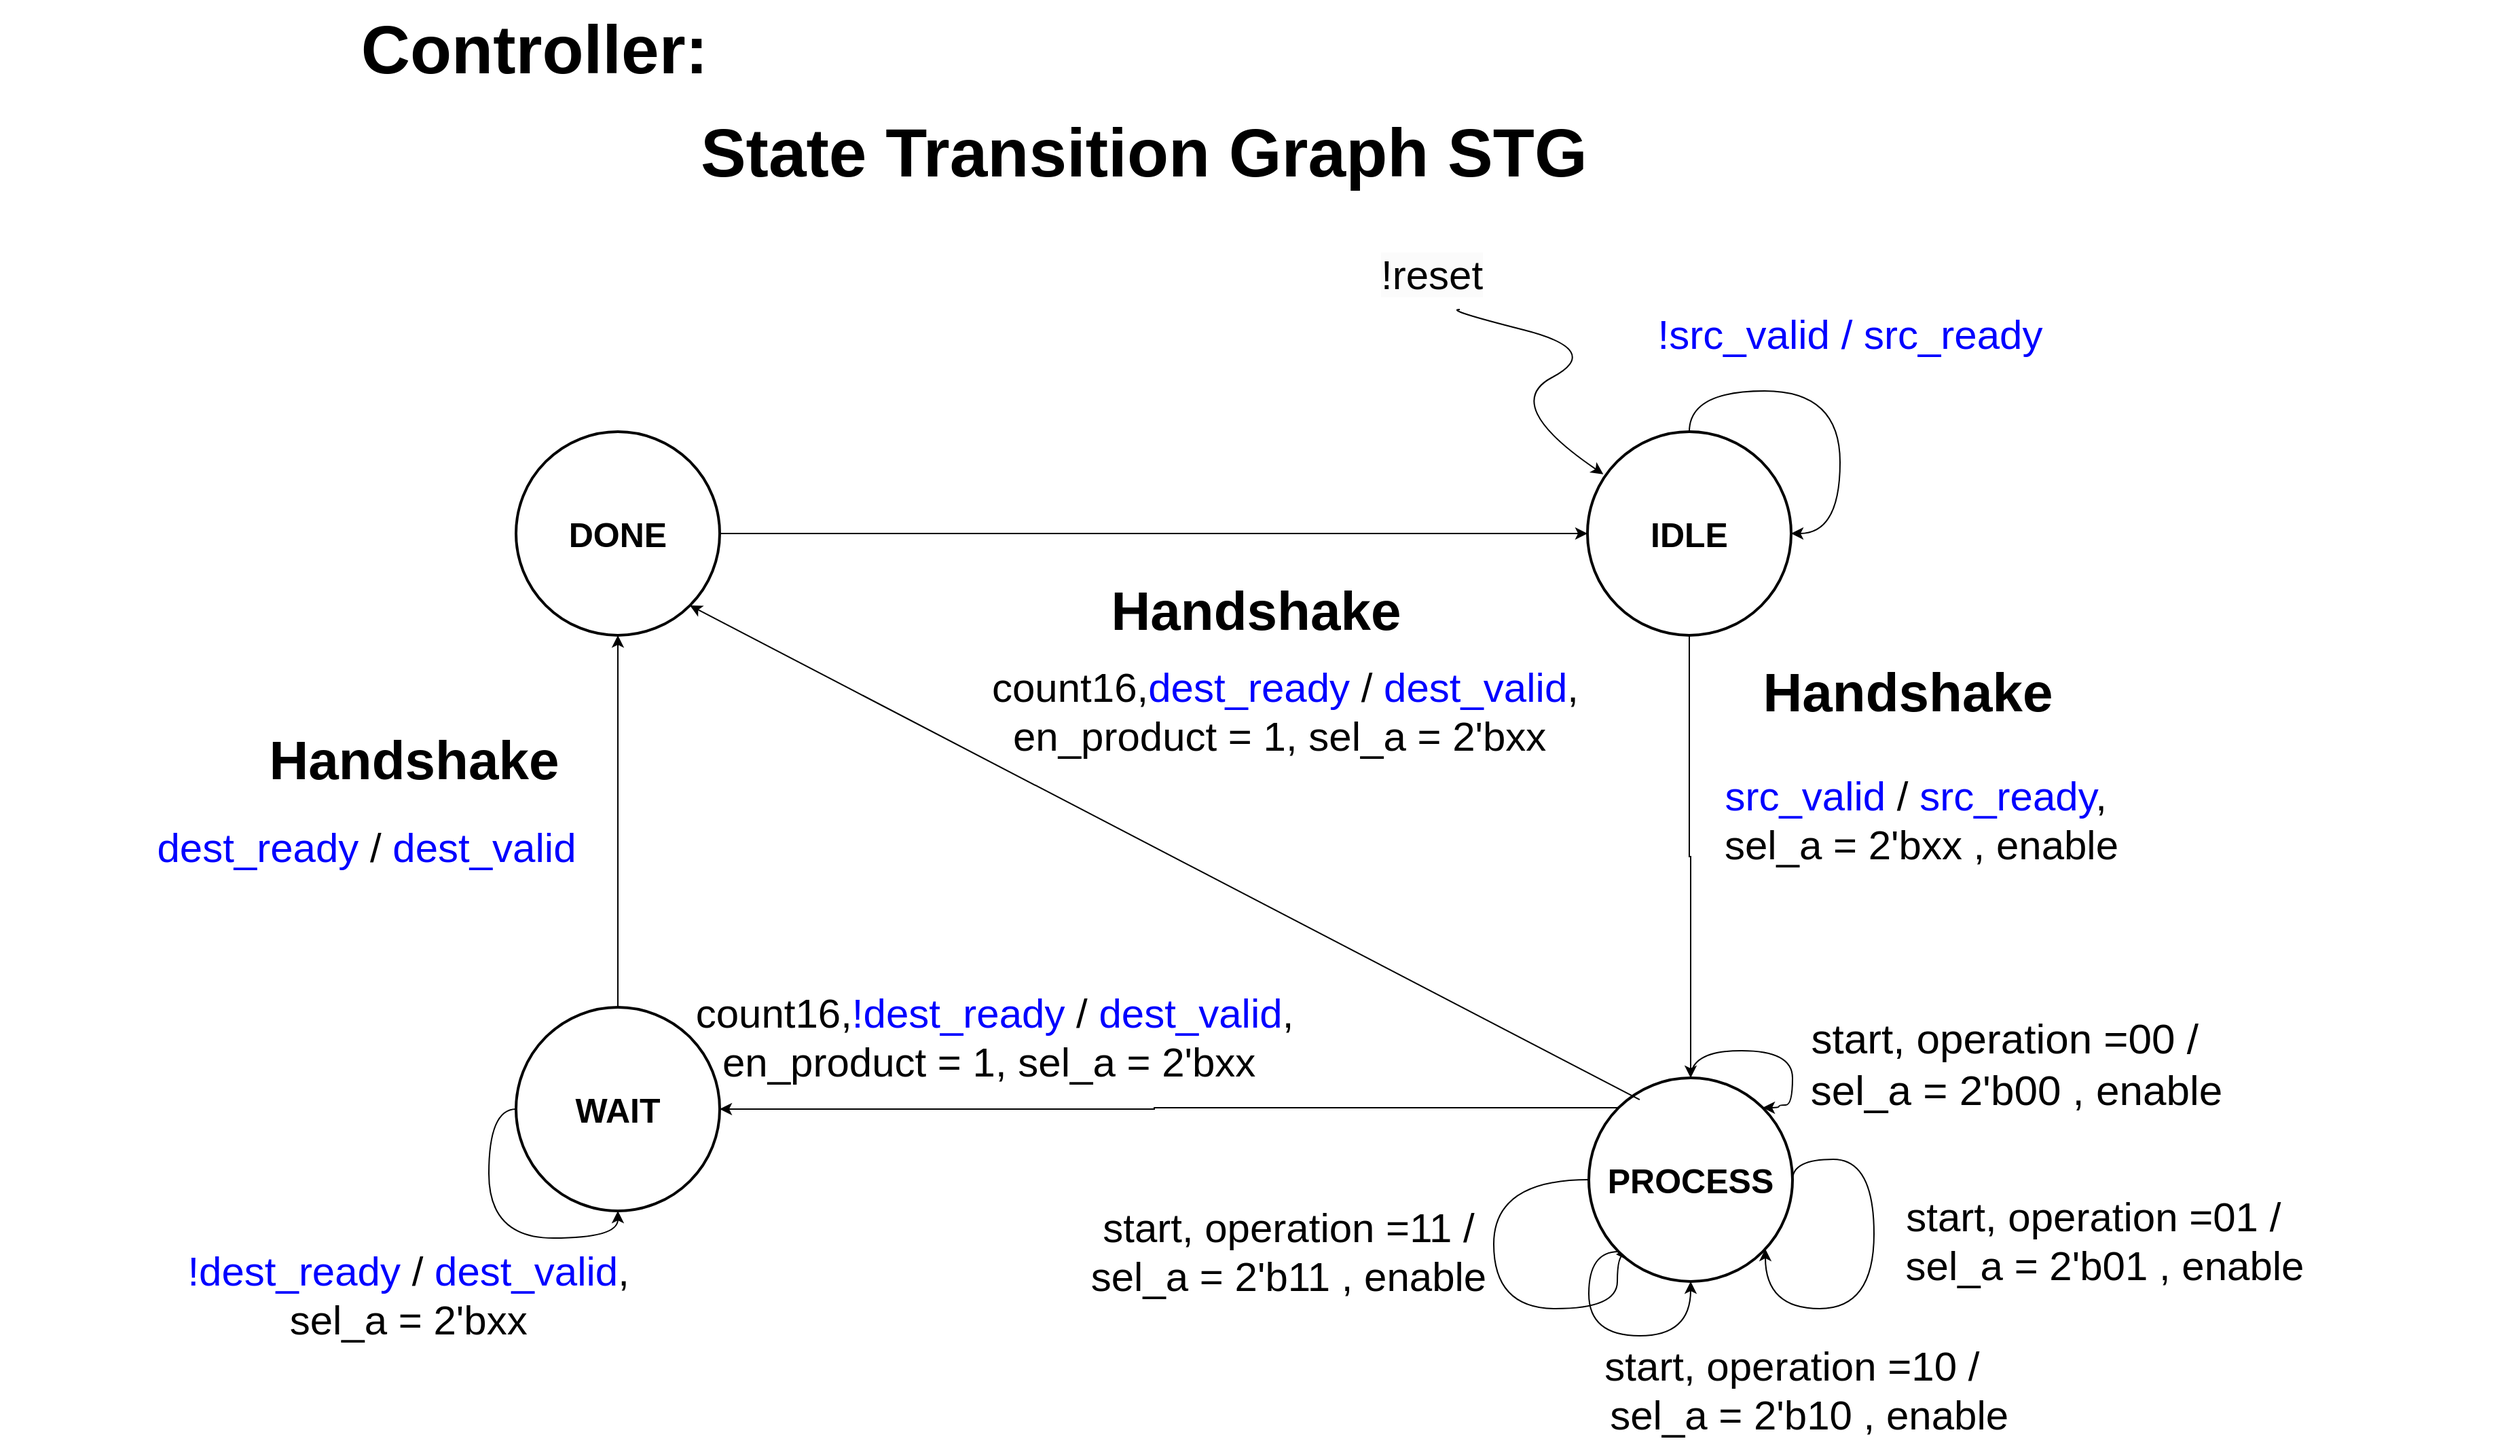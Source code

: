 <mxfile version="24.7.6">
  <diagram name="Page-1" id="FoX-252tg1TNKMLZgkpP">
    <mxGraphModel dx="2907" dy="2367" grid="1" gridSize="10" guides="1" tooltips="1" connect="1" arrows="1" fold="1" page="1" pageScale="1" pageWidth="827" pageHeight="1169" math="0" shadow="0">
      <root>
        <mxCell id="0" />
        <mxCell id="1" parent="0" />
        <mxCell id="cmFCn7VclfjNkGZ2KnOe-1" value="&lt;h1 style=&quot;margin-top: 0px;&quot;&gt;&lt;span style=&quot;background-color: initial;&quot;&gt;&lt;font style=&quot;font-size: 50px;&quot;&gt;&amp;nbsp;Controller:&lt;/font&gt;&lt;/span&gt;&lt;br&gt;&lt;/h1&gt;&lt;div&gt;&lt;span style=&quot;background-color: initial;&quot;&gt;&lt;font style=&quot;font-size: 50px;&quot;&gt;&lt;span style=&quot;white-space: pre;&quot;&gt;&#x9;&lt;/span&gt;&lt;span style=&quot;white-space: pre;&quot;&gt;&#x9;&lt;/span&gt;&amp;nbsp; &amp;nbsp;&lt;/font&gt;&lt;/span&gt;&lt;span style=&quot;font-size: 50px; background-color: initial;&quot;&gt;&lt;b&gt;State Transition Graph STG&lt;/b&gt;&lt;/span&gt;&lt;/div&gt;" style="text;html=1;whiteSpace=wrap;overflow=hidden;rounded=0;" parent="1" vertex="1">
          <mxGeometry x="-340" y="-584" width="1050" height="164" as="geometry" />
        </mxCell>
        <mxCell id="gJkU2lISzsHSFMxzYLpN-6" style="edgeStyle=orthogonalEdgeStyle;rounded=0;orthogonalLoop=1;jettySize=auto;html=1;exitX=0.5;exitY=1;exitDx=0;exitDy=0;entryX=0.5;entryY=0;entryDx=0;entryDy=0;" parent="1" source="cmFCn7VclfjNkGZ2KnOe-2" target="cmFCn7VclfjNkGZ2KnOe-5" edge="1">
          <mxGeometry relative="1" as="geometry">
            <mxPoint x="570" y="180.0" as="targetPoint" />
          </mxGeometry>
        </mxCell>
        <mxCell id="cmFCn7VclfjNkGZ2KnOe-2" value="&lt;b style=&quot;font-size: 25px;&quot;&gt;IDLE&lt;/b&gt;" style="ellipse;whiteSpace=wrap;html=1;aspect=fixed;strokeWidth=2;" parent="1" vertex="1">
          <mxGeometry x="579" y="-266" width="150" height="150" as="geometry" />
        </mxCell>
        <mxCell id="cmFCn7VclfjNkGZ2KnOe-3" style="edgeStyle=orthogonalEdgeStyle;rounded=0;orthogonalLoop=1;jettySize=auto;html=1;exitX=0;exitY=1;exitDx=0;exitDy=0;curved=1;entryX=0.5;entryY=1;entryDx=0;entryDy=0;" parent="1" source="cmFCn7VclfjNkGZ2KnOe-5" target="cmFCn7VclfjNkGZ2KnOe-5" edge="1">
          <mxGeometry relative="1" as="geometry">
            <mxPoint x="660.0" y="370" as="targetPoint" />
            <Array as="points">
              <mxPoint x="580" y="338" />
              <mxPoint x="580" y="400" />
              <mxPoint x="655" y="400" />
            </Array>
          </mxGeometry>
        </mxCell>
        <mxCell id="cmFCn7VclfjNkGZ2KnOe-4" style="edgeStyle=orthogonalEdgeStyle;rounded=0;orthogonalLoop=1;jettySize=auto;html=1;exitX=0;exitY=0.5;exitDx=0;exitDy=0;curved=1;" parent="1" source="cmFCn7VclfjNkGZ2KnOe-5" edge="1">
          <mxGeometry relative="1" as="geometry">
            <mxPoint x="600" y="340" as="targetPoint" />
            <Array as="points">
              <mxPoint x="510" y="285" />
              <mxPoint x="510" y="380" />
              <mxPoint x="601" y="380" />
            </Array>
          </mxGeometry>
        </mxCell>
        <mxCell id="cmFCn7VclfjNkGZ2KnOe-20" style="edgeStyle=orthogonalEdgeStyle;rounded=0;orthogonalLoop=1;jettySize=auto;html=1;exitX=0;exitY=0;exitDx=0;exitDy=0;entryX=1;entryY=0.5;entryDx=0;entryDy=0;" parent="1" source="cmFCn7VclfjNkGZ2KnOe-5" target="cmFCn7VclfjNkGZ2KnOe-21" edge="1">
          <mxGeometry relative="1" as="geometry">
            <mxPoint x="-10.0" y="233" as="targetPoint" />
          </mxGeometry>
        </mxCell>
        <mxCell id="cmFCn7VclfjNkGZ2KnOe-5" value="&lt;b style=&quot;font-size: 25px;&quot;&gt;PROCESS&lt;/b&gt;" style="ellipse;whiteSpace=wrap;html=1;aspect=fixed;strokeWidth=2;" parent="1" vertex="1">
          <mxGeometry x="580" y="210" width="150" height="150" as="geometry" />
        </mxCell>
        <mxCell id="cmFCn7VclfjNkGZ2KnOe-8" value="" style="curved=1;endArrow=classic;html=1;rounded=0;entryX=0.078;entryY=0.209;entryDx=0;entryDy=0;entryPerimeter=0;" parent="1" target="cmFCn7VclfjNkGZ2KnOe-2" edge="1">
          <mxGeometry width="50" height="50" relative="1" as="geometry">
            <mxPoint x="485" y="-356" as="sourcePoint" />
            <mxPoint x="465.003" y="-254.033" as="targetPoint" />
            <Array as="points">
              <mxPoint x="472.97" y="-356" />
              <mxPoint x="591" y="-326" />
              <mxPoint x="515" y="-286" />
            </Array>
          </mxGeometry>
        </mxCell>
        <mxCell id="cmFCn7VclfjNkGZ2KnOe-9" value="&lt;font style=&quot;font-size: 30px;&quot;&gt;&lt;font color=&quot;#0000ff&quot;&gt;!src_valid / src_ready&lt;/font&gt;&lt;/font&gt;" style="text;html=1;align=center;verticalAlign=middle;whiteSpace=wrap;rounded=0;" parent="1" vertex="1">
          <mxGeometry x="615" y="-370" width="315" height="64" as="geometry" />
        </mxCell>
        <mxCell id="cmFCn7VclfjNkGZ2KnOe-10" value="&lt;font style=&quot;font-size: 30px;&quot;&gt;&lt;font color=&quot;#0000ff&quot;&gt;src_valid&lt;/font&gt; / &lt;font color=&quot;#0000ff&quot;&gt;src_ready&lt;/font&gt;,&amp;nbsp;&lt;/font&gt;&lt;div&gt;&lt;font style=&quot;font-size: 30px;&quot;&gt;sel_a = 2&#39;bxx , enable&lt;/font&gt;&lt;/div&gt;" style="text;html=1;align=center;verticalAlign=middle;whiteSpace=wrap;rounded=0;" parent="1" vertex="1">
          <mxGeometry x="520" y="-10" width="610" height="60" as="geometry" />
        </mxCell>
        <mxCell id="cmFCn7VclfjNkGZ2KnOe-11" style="edgeStyle=orthogonalEdgeStyle;rounded=0;orthogonalLoop=1;jettySize=auto;html=1;exitX=1;exitY=0.5;exitDx=0;exitDy=0;curved=1;" parent="1" source="cmFCn7VclfjNkGZ2KnOe-5" target="cmFCn7VclfjNkGZ2KnOe-5" edge="1">
          <mxGeometry relative="1" as="geometry">
            <Array as="points">
              <mxPoint x="730" y="270" />
              <mxPoint x="790" y="270" />
              <mxPoint x="790" y="380" />
              <mxPoint x="710" y="380" />
            </Array>
          </mxGeometry>
        </mxCell>
        <mxCell id="cmFCn7VclfjNkGZ2KnOe-12" value="&lt;font style=&quot;font-size: 30px;&quot;&gt;start, operation =01 /&amp;nbsp;&amp;nbsp;&lt;/font&gt;&lt;div&gt;&lt;font style=&quot;font-size: 30px;&quot;&gt;sel_a = 2&#39;b01 , enable&lt;/font&gt;&lt;/div&gt;" style="text;html=1;align=center;verticalAlign=middle;whiteSpace=wrap;rounded=0;" parent="1" vertex="1">
          <mxGeometry x="670" y="300" width="580" height="60" as="geometry" />
        </mxCell>
        <mxCell id="cmFCn7VclfjNkGZ2KnOe-13" value="&lt;font style=&quot;font-size: 30px;&quot;&gt;start, operation =10 /&lt;span style=&quot;font-size: 31px;&quot;&gt;&amp;nbsp;&lt;/span&gt;&lt;/font&gt;&lt;div&gt;&lt;font style=&quot;font-size: 30px;&quot;&gt;&amp;nbsp; sel_a = 2&#39;b10 , enable&lt;/font&gt;&lt;/div&gt;" style="text;html=1;align=center;verticalAlign=middle;whiteSpace=wrap;rounded=0;rotation=0;" parent="1" vertex="1">
          <mxGeometry x="434" y="410" width="600" height="60" as="geometry" />
        </mxCell>
        <mxCell id="cmFCn7VclfjNkGZ2KnOe-14" value="&lt;font style=&quot;font-size: 30px;&quot;&gt;start, operation =11 /&lt;/font&gt;&lt;div&gt;&lt;font style=&quot;font-size: 30px;&quot;&gt;sel_a = 2&#39;b11 , enable&lt;/font&gt;&lt;/div&gt;" style="text;html=1;align=center;verticalAlign=middle;whiteSpace=wrap;rounded=0;" parent="1" vertex="1">
          <mxGeometry x="69" y="308" width="580" height="60" as="geometry" />
        </mxCell>
        <mxCell id="cmFCn7VclfjNkGZ2KnOe-15" style="edgeStyle=orthogonalEdgeStyle;rounded=0;orthogonalLoop=1;jettySize=auto;html=1;exitX=0.5;exitY=0;exitDx=0;exitDy=0;entryX=1;entryY=0;entryDx=0;entryDy=0;curved=1;" parent="1" source="cmFCn7VclfjNkGZ2KnOe-5" target="cmFCn7VclfjNkGZ2KnOe-5" edge="1">
          <mxGeometry relative="1" as="geometry">
            <Array as="points">
              <mxPoint x="655" y="190" />
              <mxPoint x="730" y="190" />
              <mxPoint x="730" y="230" />
              <mxPoint x="720" y="230" />
              <mxPoint x="720" y="232" />
            </Array>
          </mxGeometry>
        </mxCell>
        <mxCell id="cmFCn7VclfjNkGZ2KnOe-16" value="&lt;font style=&quot;font-size: 31px;&quot;&gt;start, operation =00 / &amp;nbsp;&lt;/font&gt;&lt;div&gt;&lt;font style=&quot;font-size: 31px;&quot;&gt;sel_a = 2&#39;b00 , enable&lt;/font&gt;&lt;/div&gt;" style="text;html=1;align=center;verticalAlign=middle;whiteSpace=wrap;rounded=0;" parent="1" vertex="1">
          <mxGeometry x="590" y="170" width="610" height="60" as="geometry" />
        </mxCell>
        <mxCell id="cmFCn7VclfjNkGZ2KnOe-17" value="&lt;font style=&quot;font-size: 30px;&quot;&gt;count16,&lt;font color=&quot;#0000ff&quot;&gt;!dest_ready&lt;/font&gt; /&amp;nbsp;&lt;font color=&quot;#0000ff&quot;&gt;dest_valid&lt;/font&gt;,&lt;/font&gt;&lt;div&gt;&lt;span style=&quot;font-size: 30px;&quot;&gt;en_product = 1,&amp;nbsp;&lt;/span&gt;&lt;span style=&quot;font-size: 30px; background-color: initial;&quot;&gt;sel_a = 2&#39;bxx&amp;nbsp;&lt;/span&gt;&lt;/div&gt;" style="text;html=1;align=center;verticalAlign=middle;whiteSpace=wrap;rounded=0;" parent="1" vertex="1">
          <mxGeometry x="-80" y="150" width="445" height="60" as="geometry" />
        </mxCell>
        <mxCell id="cmFCn7VclfjNkGZ2KnOe-18" value="&lt;font style=&quot;font-size: 40px;&quot;&gt;&lt;b&gt;Handshake&lt;/b&gt;&lt;/font&gt;" style="text;html=1;align=center;verticalAlign=middle;whiteSpace=wrap;rounded=0;" parent="1" vertex="1">
          <mxGeometry x="660" y="-110" width="310" height="70" as="geometry" />
        </mxCell>
        <mxCell id="cmFCn7VclfjNkGZ2KnOe-21" value="&lt;b style=&quot;font-size: 25px;&quot;&gt;WAIT&lt;/b&gt;" style="ellipse;whiteSpace=wrap;html=1;aspect=fixed;strokeWidth=2;" parent="1" vertex="1">
          <mxGeometry x="-210" y="158" width="150" height="150" as="geometry" />
        </mxCell>
        <mxCell id="cmFCn7VclfjNkGZ2KnOe-22" value="&lt;font style=&quot;font-size: 30px;&quot;&gt;&lt;font color=&quot;#0000ff&quot;&gt;!dest_ready&lt;/font&gt; /&amp;nbsp;&lt;font color=&quot;#0000ff&quot;&gt;dest_valid&lt;/font&gt;,&amp;nbsp;&lt;/font&gt;&lt;div&gt;&lt;font style=&quot;font-size: 30px;&quot;&gt;sel_a = 2&#39;bxx&amp;nbsp;&lt;/font&gt;&lt;/div&gt;" style="text;html=1;align=center;verticalAlign=middle;whiteSpace=wrap;rounded=0;" parent="1" vertex="1">
          <mxGeometry x="-520" y="340" width="470" height="60" as="geometry" />
        </mxCell>
        <mxCell id="cmFCn7VclfjNkGZ2KnOe-25" style="edgeStyle=orthogonalEdgeStyle;rounded=0;orthogonalLoop=1;jettySize=auto;html=1;exitX=0;exitY=0.5;exitDx=0;exitDy=0;entryX=0.5;entryY=1;entryDx=0;entryDy=0;curved=1;" parent="1" source="cmFCn7VclfjNkGZ2KnOe-21" target="cmFCn7VclfjNkGZ2KnOe-21" edge="1">
          <mxGeometry relative="1" as="geometry" />
        </mxCell>
        <mxCell id="cmFCn7VclfjNkGZ2KnOe-28" value="&lt;b style=&quot;font-size: 25px;&quot;&gt;DONE&lt;/b&gt;" style="ellipse;whiteSpace=wrap;html=1;aspect=fixed;strokeWidth=2;" parent="1" vertex="1">
          <mxGeometry x="-210" y="-266" width="150" height="150" as="geometry" />
        </mxCell>
        <mxCell id="cmFCn7VclfjNkGZ2KnOe-29" value="" style="edgeStyle=none;orthogonalLoop=1;jettySize=auto;html=1;rounded=0;exitX=0.5;exitY=0;exitDx=0;exitDy=0;entryX=0.5;entryY=1;entryDx=0;entryDy=0;" parent="1" source="cmFCn7VclfjNkGZ2KnOe-21" target="cmFCn7VclfjNkGZ2KnOe-28" edge="1">
          <mxGeometry width="80" relative="1" as="geometry">
            <mxPoint x="-190" as="sourcePoint" />
            <mxPoint x="-110" as="targetPoint" />
            <Array as="points" />
          </mxGeometry>
        </mxCell>
        <mxCell id="cmFCn7VclfjNkGZ2KnOe-31" value="" style="edgeStyle=none;orthogonalLoop=1;jettySize=auto;html=1;rounded=0;exitX=1;exitY=0.5;exitDx=0;exitDy=0;curved=1;" parent="1" source="cmFCn7VclfjNkGZ2KnOe-28" target="cmFCn7VclfjNkGZ2KnOe-2" edge="1">
          <mxGeometry width="80" relative="1" as="geometry">
            <mxPoint x="90" y="-140" as="sourcePoint" />
            <mxPoint x="170" y="-140" as="targetPoint" />
            <Array as="points" />
          </mxGeometry>
        </mxCell>
        <mxCell id="cmFCn7VclfjNkGZ2KnOe-32" value="&lt;font style=&quot;font-size: 30px;&quot;&gt;&lt;font color=&quot;#0000ff&quot;&gt;dest_ready&amp;nbsp;&lt;/font&gt;/ &lt;font color=&quot;#0000ff&quot;&gt;dest_valid&lt;/font&gt;&lt;/font&gt;" style="text;html=1;align=center;verticalAlign=middle;whiteSpace=wrap;rounded=0;" parent="1" vertex="1">
          <mxGeometry x="-590" y="10" width="540" height="60" as="geometry" />
        </mxCell>
        <mxCell id="cmFCn7VclfjNkGZ2KnOe-33" value="&lt;font style=&quot;font-size: 40px;&quot;&gt;&lt;b&gt;Handshake&lt;/b&gt;&lt;/font&gt;" style="text;html=1;align=center;verticalAlign=middle;whiteSpace=wrap;rounded=0;" parent="1" vertex="1">
          <mxGeometry x="-440" y="-60" width="310" height="70" as="geometry" />
        </mxCell>
        <mxCell id="gJkU2lISzsHSFMxzYLpN-2" style="edgeStyle=orthogonalEdgeStyle;rounded=0;orthogonalLoop=1;jettySize=auto;html=1;exitX=0.5;exitY=0;exitDx=0;exitDy=0;entryX=1;entryY=0.5;entryDx=0;entryDy=0;curved=1;" parent="1" source="cmFCn7VclfjNkGZ2KnOe-2" target="cmFCn7VclfjNkGZ2KnOe-2" edge="1">
          <mxGeometry relative="1" as="geometry">
            <Array as="points">
              <mxPoint x="654" y="-296" />
              <mxPoint x="765" y="-296" />
              <mxPoint x="765" y="-191" />
            </Array>
          </mxGeometry>
        </mxCell>
        <mxCell id="gJkU2lISzsHSFMxzYLpN-3" value="&lt;span style=&quot;color: rgb(0, 0, 0); font-family: Helvetica; font-size: 30px; font-style: normal; font-variant-ligatures: normal; font-variant-caps: normal; font-weight: 400; letter-spacing: normal; orphans: 2; text-align: center; text-indent: 0px; text-transform: none; widows: 2; word-spacing: 0px; -webkit-text-stroke-width: 0px; white-space: normal; background-color: rgb(251, 251, 251); text-decoration-thickness: initial; text-decoration-style: initial; text-decoration-color: initial; display: inline !important; float: none;&quot;&gt;!reset&lt;/span&gt;" style="text;whiteSpace=wrap;html=1;" parent="1" vertex="1">
          <mxGeometry x="425" y="-406" width="130" height="60" as="geometry" />
        </mxCell>
        <mxCell id="gJkU2lISzsHSFMxzYLpN-9" value="" style="edgeStyle=none;orthogonalLoop=1;jettySize=auto;html=1;rounded=0;exitX=0.045;exitY=0.935;exitDx=0;exitDy=0;entryX=1;entryY=1;entryDx=0;entryDy=0;exitPerimeter=0;" parent="1" source="cmFCn7VclfjNkGZ2KnOe-16" target="cmFCn7VclfjNkGZ2KnOe-28" edge="1">
          <mxGeometry width="80" relative="1" as="geometry">
            <mxPoint x="240" y="-20" as="sourcePoint" />
            <mxPoint x="320" y="-20" as="targetPoint" />
            <Array as="points" />
          </mxGeometry>
        </mxCell>
        <mxCell id="gJkU2lISzsHSFMxzYLpN-10" value="&lt;font style=&quot;font-size: 30px;&quot;&gt;count16,&lt;font color=&quot;#0000ff&quot;&gt;dest_ready&lt;/font&gt; /&amp;nbsp;&lt;font color=&quot;#0000ff&quot;&gt;dest_valid&lt;/font&gt;,&lt;/font&gt;&lt;div&gt;&lt;span style=&quot;font-size: 30px;&quot;&gt;en_product = 1,&amp;nbsp;&lt;/span&gt;&lt;span style=&quot;font-size: 30px; background-color: initial;&quot;&gt;sel_a = 2&#39;bxx&amp;nbsp;&lt;/span&gt;&lt;/div&gt;" style="text;html=1;align=center;verticalAlign=middle;whiteSpace=wrap;rounded=0;" parent="1" vertex="1">
          <mxGeometry x="134" y="-90" width="445" height="60" as="geometry" />
        </mxCell>
        <mxCell id="lJR9bkNl_cTjoE6GtGyK-1" value="&lt;font style=&quot;font-size: 40px;&quot;&gt;&lt;b&gt;Handshake&lt;/b&gt;&lt;/font&gt;" style="text;html=1;align=center;verticalAlign=middle;whiteSpace=wrap;rounded=0;" vertex="1" parent="1">
          <mxGeometry x="180" y="-170" width="310" height="70" as="geometry" />
        </mxCell>
      </root>
    </mxGraphModel>
  </diagram>
</mxfile>
